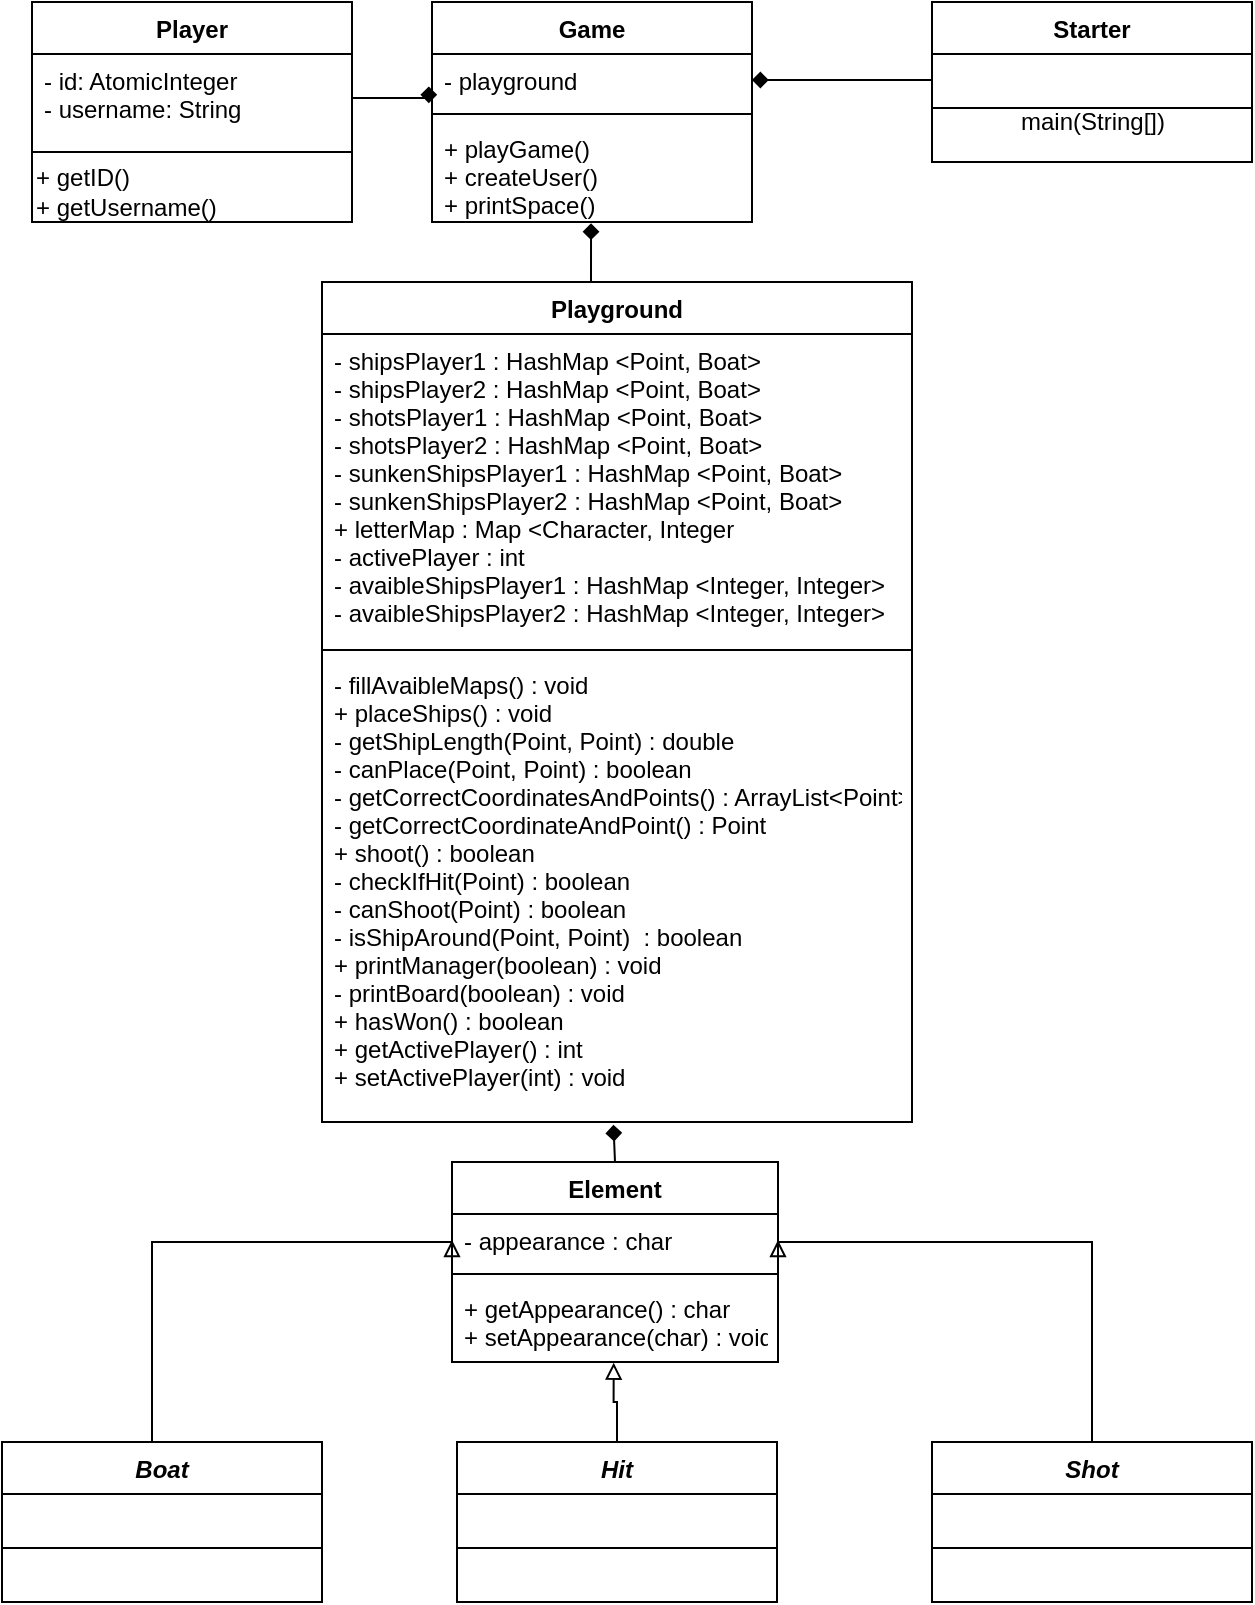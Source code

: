 <mxfile version="13.7.9" type="device"><diagram id="SMoN54StyOC6CohCTMEU" name="Seite-1"><mxGraphModel dx="488" dy="301" grid="1" gridSize="10" guides="1" tooltips="1" connect="1" arrows="1" fold="1" page="1" pageScale="1" pageWidth="827" pageHeight="1169" math="0" shadow="0"><root><mxCell id="0"/><mxCell id="1" parent="0"/><mxCell id="PcL3T9a1nVG87BTsiWnK-43" style="edgeStyle=orthogonalEdgeStyle;rounded=0;orthogonalLoop=1;jettySize=auto;html=1;exitX=0.5;exitY=0;exitDx=0;exitDy=0;endArrow=diamond;endFill=1;entryX=0.497;entryY=1.013;entryDx=0;entryDy=0;entryPerimeter=0;" parent="1" source="PcL3T9a1nVG87BTsiWnK-5" target="PcL3T9a1nVG87BTsiWnK-4" edge="1"><mxGeometry relative="1" as="geometry"><mxPoint x="330" y="330" as="targetPoint"/></mxGeometry></mxCell><mxCell id="PcL3T9a1nVG87BTsiWnK-1" value="Game" style="swimlane;fontStyle=1;align=center;verticalAlign=top;childLayout=stackLayout;horizontal=1;startSize=26;horizontalStack=0;resizeParent=1;resizeParentMax=0;resizeLast=0;collapsible=1;marginBottom=0;" parent="1" vertex="1"><mxGeometry x="270" y="230" width="160" height="110" as="geometry"/></mxCell><mxCell id="PcL3T9a1nVG87BTsiWnK-2" value="- playground" style="text;strokeColor=none;fillColor=none;align=left;verticalAlign=top;spacingLeft=4;spacingRight=4;overflow=hidden;rotatable=0;points=[[0,0.5],[1,0.5]];portConstraint=eastwest;" parent="PcL3T9a1nVG87BTsiWnK-1" vertex="1"><mxGeometry y="26" width="160" height="26" as="geometry"/></mxCell><mxCell id="PcL3T9a1nVG87BTsiWnK-3" value="" style="line;strokeWidth=1;fillColor=none;align=left;verticalAlign=middle;spacingTop=-1;spacingLeft=3;spacingRight=3;rotatable=0;labelPosition=right;points=[];portConstraint=eastwest;" parent="PcL3T9a1nVG87BTsiWnK-1" vertex="1"><mxGeometry y="52" width="160" height="8" as="geometry"/></mxCell><mxCell id="PcL3T9a1nVG87BTsiWnK-4" value="+ playGame()&#10;+ createUser()&#10;+ printSpace()" style="text;strokeColor=none;fillColor=none;align=left;verticalAlign=top;spacingLeft=4;spacingRight=4;overflow=hidden;rotatable=0;points=[[0,0.5],[1,0.5]];portConstraint=eastwest;" parent="PcL3T9a1nVG87BTsiWnK-1" vertex="1"><mxGeometry y="60" width="160" height="50" as="geometry"/></mxCell><mxCell id="PcL3T9a1nVG87BTsiWnK-9" value="Player" style="swimlane;fontStyle=1;align=center;verticalAlign=top;childLayout=stackLayout;horizontal=1;startSize=26;horizontalStack=0;resizeParent=1;resizeParentMax=0;resizeLast=0;collapsible=1;marginBottom=0;" parent="1" vertex="1"><mxGeometry x="70" y="230" width="160" height="110" as="geometry"/></mxCell><mxCell id="PcL3T9a1nVG87BTsiWnK-10" value="- id: AtomicInteger&#10;- username: String&#10;" style="text;strokeColor=none;fillColor=none;align=left;verticalAlign=top;spacingLeft=4;spacingRight=4;overflow=hidden;rotatable=0;points=[[0,0.5],[1,0.5]];portConstraint=eastwest;" parent="PcL3T9a1nVG87BTsiWnK-9" vertex="1"><mxGeometry y="26" width="160" height="44" as="geometry"/></mxCell><mxCell id="PcL3T9a1nVG87BTsiWnK-11" value="" style="line;strokeWidth=1;fillColor=none;align=left;verticalAlign=middle;spacingTop=-1;spacingLeft=3;spacingRight=3;rotatable=0;labelPosition=right;points=[];portConstraint=eastwest;" parent="PcL3T9a1nVG87BTsiWnK-9" vertex="1"><mxGeometry y="70" width="160" height="10" as="geometry"/></mxCell><mxCell id="DYjth2M6s-42CLjbaeB7-2" value="&lt;span&gt;+ getID()&lt;/span&gt;&lt;br style=&quot;padding: 0px ; margin: 0px&quot;&gt;&lt;span&gt;+ getUsername()&lt;/span&gt;" style="text;html=1;align=left;verticalAlign=middle;resizable=0;points=[];autosize=1;" vertex="1" parent="PcL3T9a1nVG87BTsiWnK-9"><mxGeometry y="80" width="160" height="30" as="geometry"/></mxCell><mxCell id="PcL3T9a1nVG87BTsiWnK-45" style="edgeStyle=orthogonalEdgeStyle;rounded=0;orthogonalLoop=1;jettySize=auto;html=1;exitX=1;exitY=0.5;exitDx=0;exitDy=0;entryX=-0.01;entryY=0.947;entryDx=0;entryDy=0;entryPerimeter=0;endArrow=diamond;endFill=1;" parent="1" source="PcL3T9a1nVG87BTsiWnK-10" target="PcL3T9a1nVG87BTsiWnK-2" edge="1"><mxGeometry relative="1" as="geometry"/></mxCell><mxCell id="PcL3T9a1nVG87BTsiWnK-50" style="edgeStyle=orthogonalEdgeStyle;rounded=0;orthogonalLoop=1;jettySize=auto;html=1;exitX=0;exitY=1;exitDx=0;exitDy=0;entryX=1;entryY=0.5;entryDx=0;entryDy=0;endArrow=diamond;endFill=1;" parent="1" source="PcL3T9a1nVG87BTsiWnK-46" target="PcL3T9a1nVG87BTsiWnK-2" edge="1"><mxGeometry relative="1" as="geometry"><Array as="points"><mxPoint x="520" y="269"/></Array></mxGeometry></mxCell><mxCell id="PcL3T9a1nVG87BTsiWnK-5" value="Playground" style="swimlane;fontStyle=1;align=center;verticalAlign=top;childLayout=stackLayout;horizontal=1;startSize=26;horizontalStack=0;resizeParent=1;resizeParentMax=0;resizeLast=0;collapsible=1;marginBottom=0;" parent="1" vertex="1"><mxGeometry x="215" y="370" width="295" height="420" as="geometry"/></mxCell><mxCell id="PcL3T9a1nVG87BTsiWnK-6" value="- shipsPlayer1 : HashMap &lt;Point, Boat&gt;&#10;- shipsPlayer2 : HashMap &lt;Point, Boat&gt;&#10;- shotsPlayer1 : HashMap &lt;Point, Boat&gt;&#10;- shotsPlayer2 : HashMap &lt;Point, Boat&gt;&#10;- sunkenShipsPlayer1 : HashMap &lt;Point, Boat&gt;&#10;- sunkenShipsPlayer2 : HashMap &lt;Point, Boat&gt;&#10;+ letterMap : Map &lt;Character, Integer&#10;- activePlayer : int&#10;- avaibleShipsPlayer1 : HashMap &lt;Integer, Integer&gt;&#10;- avaibleShipsPlayer2 : HashMap &lt;Integer, Integer&gt;" style="text;strokeColor=none;fillColor=none;align=left;verticalAlign=top;spacingLeft=4;spacingRight=4;overflow=hidden;rotatable=0;points=[[0,0.5],[1,0.5]];portConstraint=eastwest;" parent="PcL3T9a1nVG87BTsiWnK-5" vertex="1"><mxGeometry y="26" width="295" height="154" as="geometry"/></mxCell><mxCell id="PcL3T9a1nVG87BTsiWnK-7" value="" style="line;strokeWidth=1;fillColor=none;align=left;verticalAlign=middle;spacingTop=-1;spacingLeft=3;spacingRight=3;rotatable=0;labelPosition=right;points=[];portConstraint=eastwest;" parent="PcL3T9a1nVG87BTsiWnK-5" vertex="1"><mxGeometry y="180" width="295" height="8" as="geometry"/></mxCell><mxCell id="PcL3T9a1nVG87BTsiWnK-8" value="- fillAvaibleMaps() : void&#10;+ placeShips() : void&#10;- getShipLength(Point, Point) : double&#10;- canPlace(Point, Point) : boolean&#10;- getCorrectCoordinatesAndPoints() : ArrayList&lt;Point&gt;&#10;- getCorrectCoordinateAndPoint() : Point&#10;+ shoot() : boolean&#10;- checkIfHit(Point) : boolean&#10;- canShoot(Point) : boolean&#10;- isShipAround(Point, Point)  : boolean&#10;+ printManager(boolean) : void&#10;- printBoard(boolean) : void&#10;+ hasWon() : boolean&#10;+ getActivePlayer() : int&#10;+ setActivePlayer(int) : void&#10;" style="text;strokeColor=none;fillColor=none;align=left;verticalAlign=top;spacingLeft=4;spacingRight=4;overflow=hidden;rotatable=0;points=[[0,0.5],[1,0.5]];portConstraint=eastwest;" parent="PcL3T9a1nVG87BTsiWnK-5" vertex="1"><mxGeometry y="188" width="295" height="232" as="geometry"/></mxCell><mxCell id="DYjth2M6s-42CLjbaeB7-1" value="main(String[])" style="text;html=1;align=center;verticalAlign=middle;resizable=0;points=[];autosize=1;" vertex="1" parent="1"><mxGeometry x="555" y="280" width="90" height="20" as="geometry"/></mxCell><mxCell id="DYjth2M6s-42CLjbaeB7-17" style="edgeStyle=orthogonalEdgeStyle;rounded=0;orthogonalLoop=1;jettySize=auto;html=1;startArrow=none;startFill=0;endArrow=block;endFill=0;entryX=0;entryY=0.5;entryDx=0;entryDy=0;" edge="1" parent="1" source="PcL3T9a1nVG87BTsiWnK-13" target="DYjth2M6s-42CLjbaeB7-24"><mxGeometry relative="1" as="geometry"><mxPoint x="260" y="850" as="targetPoint"/><Array as="points"><mxPoint x="130" y="850"/></Array></mxGeometry></mxCell><mxCell id="PcL3T9a1nVG87BTsiWnK-46" value="Starter" style="swimlane;fontStyle=1;align=center;verticalAlign=top;childLayout=stackLayout;horizontal=1;startSize=26;horizontalStack=0;resizeParent=1;resizeParentMax=0;resizeLast=0;collapsible=1;marginBottom=0;" parent="1" vertex="1"><mxGeometry x="520" y="230" width="160" height="80" as="geometry"/></mxCell><mxCell id="PcL3T9a1nVG87BTsiWnK-48" value="" style="line;strokeWidth=1;fillColor=none;align=left;verticalAlign=middle;spacingTop=-1;spacingLeft=3;spacingRight=3;rotatable=0;labelPosition=right;points=[];portConstraint=eastwest;" parent="PcL3T9a1nVG87BTsiWnK-46" vertex="1"><mxGeometry y="26" width="160" height="54" as="geometry"/></mxCell><mxCell id="PcL3T9a1nVG87BTsiWnK-13" value="Boat" style="swimlane;fontStyle=3;align=center;verticalAlign=top;childLayout=stackLayout;horizontal=1;startSize=26;horizontalStack=0;resizeParent=1;resizeParentMax=0;resizeLast=0;collapsible=1;marginBottom=0;" parent="1" vertex="1"><mxGeometry x="55" y="950" width="160" height="80" as="geometry"/></mxCell><mxCell id="PcL3T9a1nVG87BTsiWnK-15" value="" style="line;strokeWidth=1;fillColor=none;align=left;verticalAlign=middle;spacingTop=-1;spacingLeft=3;spacingRight=3;rotatable=0;labelPosition=right;points=[];portConstraint=eastwest;" parent="PcL3T9a1nVG87BTsiWnK-13" vertex="1"><mxGeometry y="26" width="160" height="54" as="geometry"/></mxCell><mxCell id="DYjth2M6s-42CLjbaeB7-15" style="edgeStyle=orthogonalEdgeStyle;rounded=0;orthogonalLoop=1;jettySize=auto;html=1;endArrow=block;endFill=0;startArrow=none;startFill=0;entryX=0.496;entryY=1.008;entryDx=0;entryDy=0;entryPerimeter=0;" edge="1" parent="1" source="DYjth2M6s-42CLjbaeB7-4" target="DYjth2M6s-42CLjbaeB7-26"><mxGeometry relative="1" as="geometry"><mxPoint x="363" y="910" as="targetPoint"/><Array as="points"/></mxGeometry></mxCell><mxCell id="DYjth2M6s-42CLjbaeB7-4" value="Hit" style="swimlane;fontStyle=3;align=center;verticalAlign=top;childLayout=stackLayout;horizontal=1;startSize=26;horizontalStack=0;resizeParent=1;resizeParentMax=0;resizeLast=0;collapsible=1;marginBottom=0;" vertex="1" parent="1"><mxGeometry x="282.5" y="950" width="160" height="80" as="geometry"/></mxCell><mxCell id="DYjth2M6s-42CLjbaeB7-5" value="" style="line;strokeWidth=1;fillColor=none;align=left;verticalAlign=middle;spacingTop=-1;spacingLeft=3;spacingRight=3;rotatable=0;labelPosition=right;points=[];portConstraint=eastwest;" vertex="1" parent="DYjth2M6s-42CLjbaeB7-4"><mxGeometry y="26" width="160" height="54" as="geometry"/></mxCell><mxCell id="DYjth2M6s-42CLjbaeB7-16" style="edgeStyle=orthogonalEdgeStyle;rounded=0;orthogonalLoop=1;jettySize=auto;html=1;startArrow=none;startFill=0;endArrow=block;endFill=0;entryX=1;entryY=0.5;entryDx=0;entryDy=0;" edge="1" parent="1" source="DYjth2M6s-42CLjbaeB7-6" target="DYjth2M6s-42CLjbaeB7-24"><mxGeometry relative="1" as="geometry"><mxPoint x="480" y="850" as="targetPoint"/><Array as="points"><mxPoint x="600" y="850"/></Array></mxGeometry></mxCell><mxCell id="DYjth2M6s-42CLjbaeB7-6" value="Shot" style="swimlane;fontStyle=3;align=center;verticalAlign=top;childLayout=stackLayout;horizontal=1;startSize=26;horizontalStack=0;resizeParent=1;resizeParentMax=0;resizeLast=0;collapsible=1;marginBottom=0;" vertex="1" parent="1"><mxGeometry x="520" y="950" width="160" height="80" as="geometry"/></mxCell><mxCell id="DYjth2M6s-42CLjbaeB7-7" value="" style="line;strokeWidth=1;fillColor=none;align=left;verticalAlign=middle;spacingTop=-1;spacingLeft=3;spacingRight=3;rotatable=0;labelPosition=right;points=[];portConstraint=eastwest;" vertex="1" parent="DYjth2M6s-42CLjbaeB7-6"><mxGeometry y="26" width="160" height="54" as="geometry"/></mxCell><mxCell id="DYjth2M6s-42CLjbaeB7-27" style="edgeStyle=orthogonalEdgeStyle;rounded=0;orthogonalLoop=1;jettySize=auto;html=1;exitX=0.5;exitY=0;exitDx=0;exitDy=0;entryX=0.494;entryY=1.006;entryDx=0;entryDy=0;entryPerimeter=0;startArrow=none;startFill=0;endArrow=diamond;endFill=1;" edge="1" parent="1" source="DYjth2M6s-42CLjbaeB7-23" target="PcL3T9a1nVG87BTsiWnK-8"><mxGeometry relative="1" as="geometry"/></mxCell><mxCell id="DYjth2M6s-42CLjbaeB7-23" value="Element" style="swimlane;fontStyle=1;align=center;verticalAlign=top;childLayout=stackLayout;horizontal=1;startSize=26;horizontalStack=0;resizeParent=1;resizeParentMax=0;resizeLast=0;collapsible=1;marginBottom=0;" vertex="1" parent="1"><mxGeometry x="280" y="810" width="163" height="100" as="geometry"/></mxCell><mxCell id="DYjth2M6s-42CLjbaeB7-24" value="- appearance : char" style="text;strokeColor=none;fillColor=none;align=left;verticalAlign=top;spacingLeft=4;spacingRight=4;overflow=hidden;rotatable=0;points=[[0,0.5],[1,0.5]];portConstraint=eastwest;" vertex="1" parent="DYjth2M6s-42CLjbaeB7-23"><mxGeometry y="26" width="163" height="26" as="geometry"/></mxCell><mxCell id="DYjth2M6s-42CLjbaeB7-25" value="" style="line;strokeWidth=1;fillColor=none;align=left;verticalAlign=middle;spacingTop=-1;spacingLeft=3;spacingRight=3;rotatable=0;labelPosition=right;points=[];portConstraint=eastwest;" vertex="1" parent="DYjth2M6s-42CLjbaeB7-23"><mxGeometry y="52" width="163" height="8" as="geometry"/></mxCell><mxCell id="DYjth2M6s-42CLjbaeB7-26" value="+ getAppearance() : char&#10;+ setAppearance(char) : void" style="text;strokeColor=none;fillColor=none;align=left;verticalAlign=top;spacingLeft=4;spacingRight=4;overflow=hidden;rotatable=0;points=[[0,0.5],[1,0.5]];portConstraint=eastwest;" vertex="1" parent="DYjth2M6s-42CLjbaeB7-23"><mxGeometry y="60" width="163" height="40" as="geometry"/></mxCell></root></mxGraphModel></diagram></mxfile>
